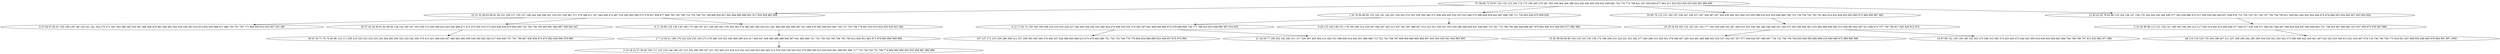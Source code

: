 digraph true_tree {
	"0" -> "1"
	"0" -> "2"
	"0" -> "3"
	"0" -> "4"
	"2" -> "5"
	"2" -> "6"
	"1" -> "7"
	"5" -> "8"
	"1" -> "9"
	"1" -> "10"
	"3" -> "11"
	"5" -> "12"
	"10" -> "13"
	"4" -> "14"
	"13" -> "15"
	"14" -> "16"
	"9" -> "17"
	"11" -> "18"
	"11" -> "19"
	"0" [label="57 58 68 73 79 87 102 132 153 165 174 175 196 265 279 291 305 338 364 394 398 424 436 438 495 539 632 648 682 724 770 773 798 821 837 838 845 877 891 911 922 923 926 933 942 952 966 995"];
	"1" [label="22 31 32 49 63 66 81 94 101 109 137 155 157 198 244 248 296 301 316 331 339 361 371 379 388 411 437 444 459 474 487 516 540 565 569 573 578 637 659 677 680 700 705 709 714 735 748 753 796 809 820 827 843 884 895 898 901 917 920 928 963 964"];
	"2" [label="1 26 76 84 86 95 135 145 181 182 201 230 243 274 325 329 350 360 372 409 428 445 520 523 525 548 575 586 609 629 643 687 698 708 711 730 803 826 870 909 929"];
	"3" [label="55 65 70 112 131 162 197 238 247 256 327 347 358 387 427 429 430 492 502 504 510 550 598 618 622 633 646 664 706 710 729 734 742 763 791 802 814 822 828 832 853 865 872 906 956 967 983"];
	"4" [label="13 40 43 50 78 83 89 116 134 139 147 156 179 194 204 240 284 290 377 392 439 466 470 511 556 559 582 604 627 638 676 712 720 725 741 745 747 750 754 793 811 839 841 842 852 854 856 874 876 890 925 934 945 951 953 954 958"];
	"5" [label="4 12 17 52 72 130 164 199 209 218 219 225 228 237 246 260 304 320 332 366 454 479 508 519 555 574 593 597 601 608 640 665 672 678 696 699 726 777 786 819 823 848 885 907 910 935"];
	"6" [label="8 28 115 144 149 151 178 195 206 214 239 287 294 297 302 313 357 391 397 496 507 512 515 521 530 551 553 554 560 596 605 631 636 694 715 761 772 780 782 800 849 866 867 878 892 900 915 949 955 977 982 999"];
	"7" [label="6 47 64 67 82 91 103 108 129 146 154 221 231 252 270 271 281 303 306 345 355 381 386 406 478 481 484 491 503 524 529 591 610 619 652 653 668 671 684 703 707 767 771 844 855 914 916 927 931 981"];
	"8" [label="107 127 171 215 250 266 308 312 337 359 383 385 396 476 490 527 528 588 603 606 615 675 679 683 685 701 702 733 749 776 778 804 834 886 889 924 938 957 970 973 994"];
	"9" [label="35 37 42 44 56 61 62 88 93 128 142 160 167 253 259 273 293 369 422 423 426 468 471 472 475 505 570 572 625 628 634 670 692 693 752 783 792 795 805 861 864 887 939 943 947"];
	"10" [label="9 11 30 85 124 138 140 168 173 186 187 227 236 245 261 276 326 363 376 380 382 384 425 431 441 480 485 493 494 497 541 568 579 585 590 623 645 704 727 755 758 779 801 810 815 824 830 918 921 962"];
	"11" [label="19 25 34 59 105 133 152 161 163 177 193 229 249 255 267 269 319 333 336 344 346 348 349 351 354 375 393 395 400 401 415 464 498 499 500 513 558 561 602 607 611 660 673 737 746 790 817 825 829 912 974"];
	"12" [label="21 24 54 77 185 202 242 282 311 317 330 367 403 404 414 452 531 566 600 614 642 651 686 688 713 722 743 768 787 808 858 868 869 888 897 903 904 905 941 944 965 993"];
	"13" [label="2 7 14 29 41 106 176 222 226 235 254 272 278 286 318 323 340 368 399 416 417 440 447 449 469 486 489 564 567 641 662 669 721 723 739 762 765 766 785 794 812 840 851 863 871 879 883 894 969 986"];
	"14" [label="3 33 45 90 98 113 121 136 141 169 183 190 205 212 217 258 314 402 410 456 458 477 506 517 534 538 571 580 581 584 587 599 624 644 647 650 658 663 731 738 816 857 860 881 913 937 950 975 976 987 988"];
	"15" [label="5 10 18 23 27 36 46 100 117 123 125 148 166 191 213 263 280 300 307 321 352 405 412 418 419 432 433 446 453 463 483 514 518 526 536 543 552 576 589 592 612 620 654 681 689 691 695 717 719 728 744 751 769 774 806 893 896 902 932 959 961 985 998"];
	"16" [label="48 114 119 120 170 184 188 207 211 257 268 289 292 295 309 334 335 341 353 362 373 390 408 442 443 451 467 522 532 533 545 613 621 635 667 674 716 736 740 760 775 818 831 847 908 930 948 960 979 984 991 997 1000"];
	"17" [label="39 51 53 71 74 75 92 96 110 111 200 216 220 223 232 233 234 264 285 299 322 324 342 356 370 413 421 448 450 457 460 462 482 509 546 549 562 583 617 630 649 757 781 799 807 836 859 873 875 882 936 946 978 990"];
	"18" [label="15 20 38 60 69 80 104 118 143 150 159 172 189 208 210 224 241 251 262 277 283 288 315 328 343 378 389 407 420 434 461 465 488 501 535 537 542 547 557 577 594 626 657 690 697 718 732 756 759 764 835 846 850 880 899 919 940 968 972 989 992 996"];
	"19" [label="16 97 99 122 126 158 180 192 203 275 298 310 365 374 435 455 473 544 563 595 616 639 655 656 661 666 784 788 789 797 813 833 862 971 980"];
}

